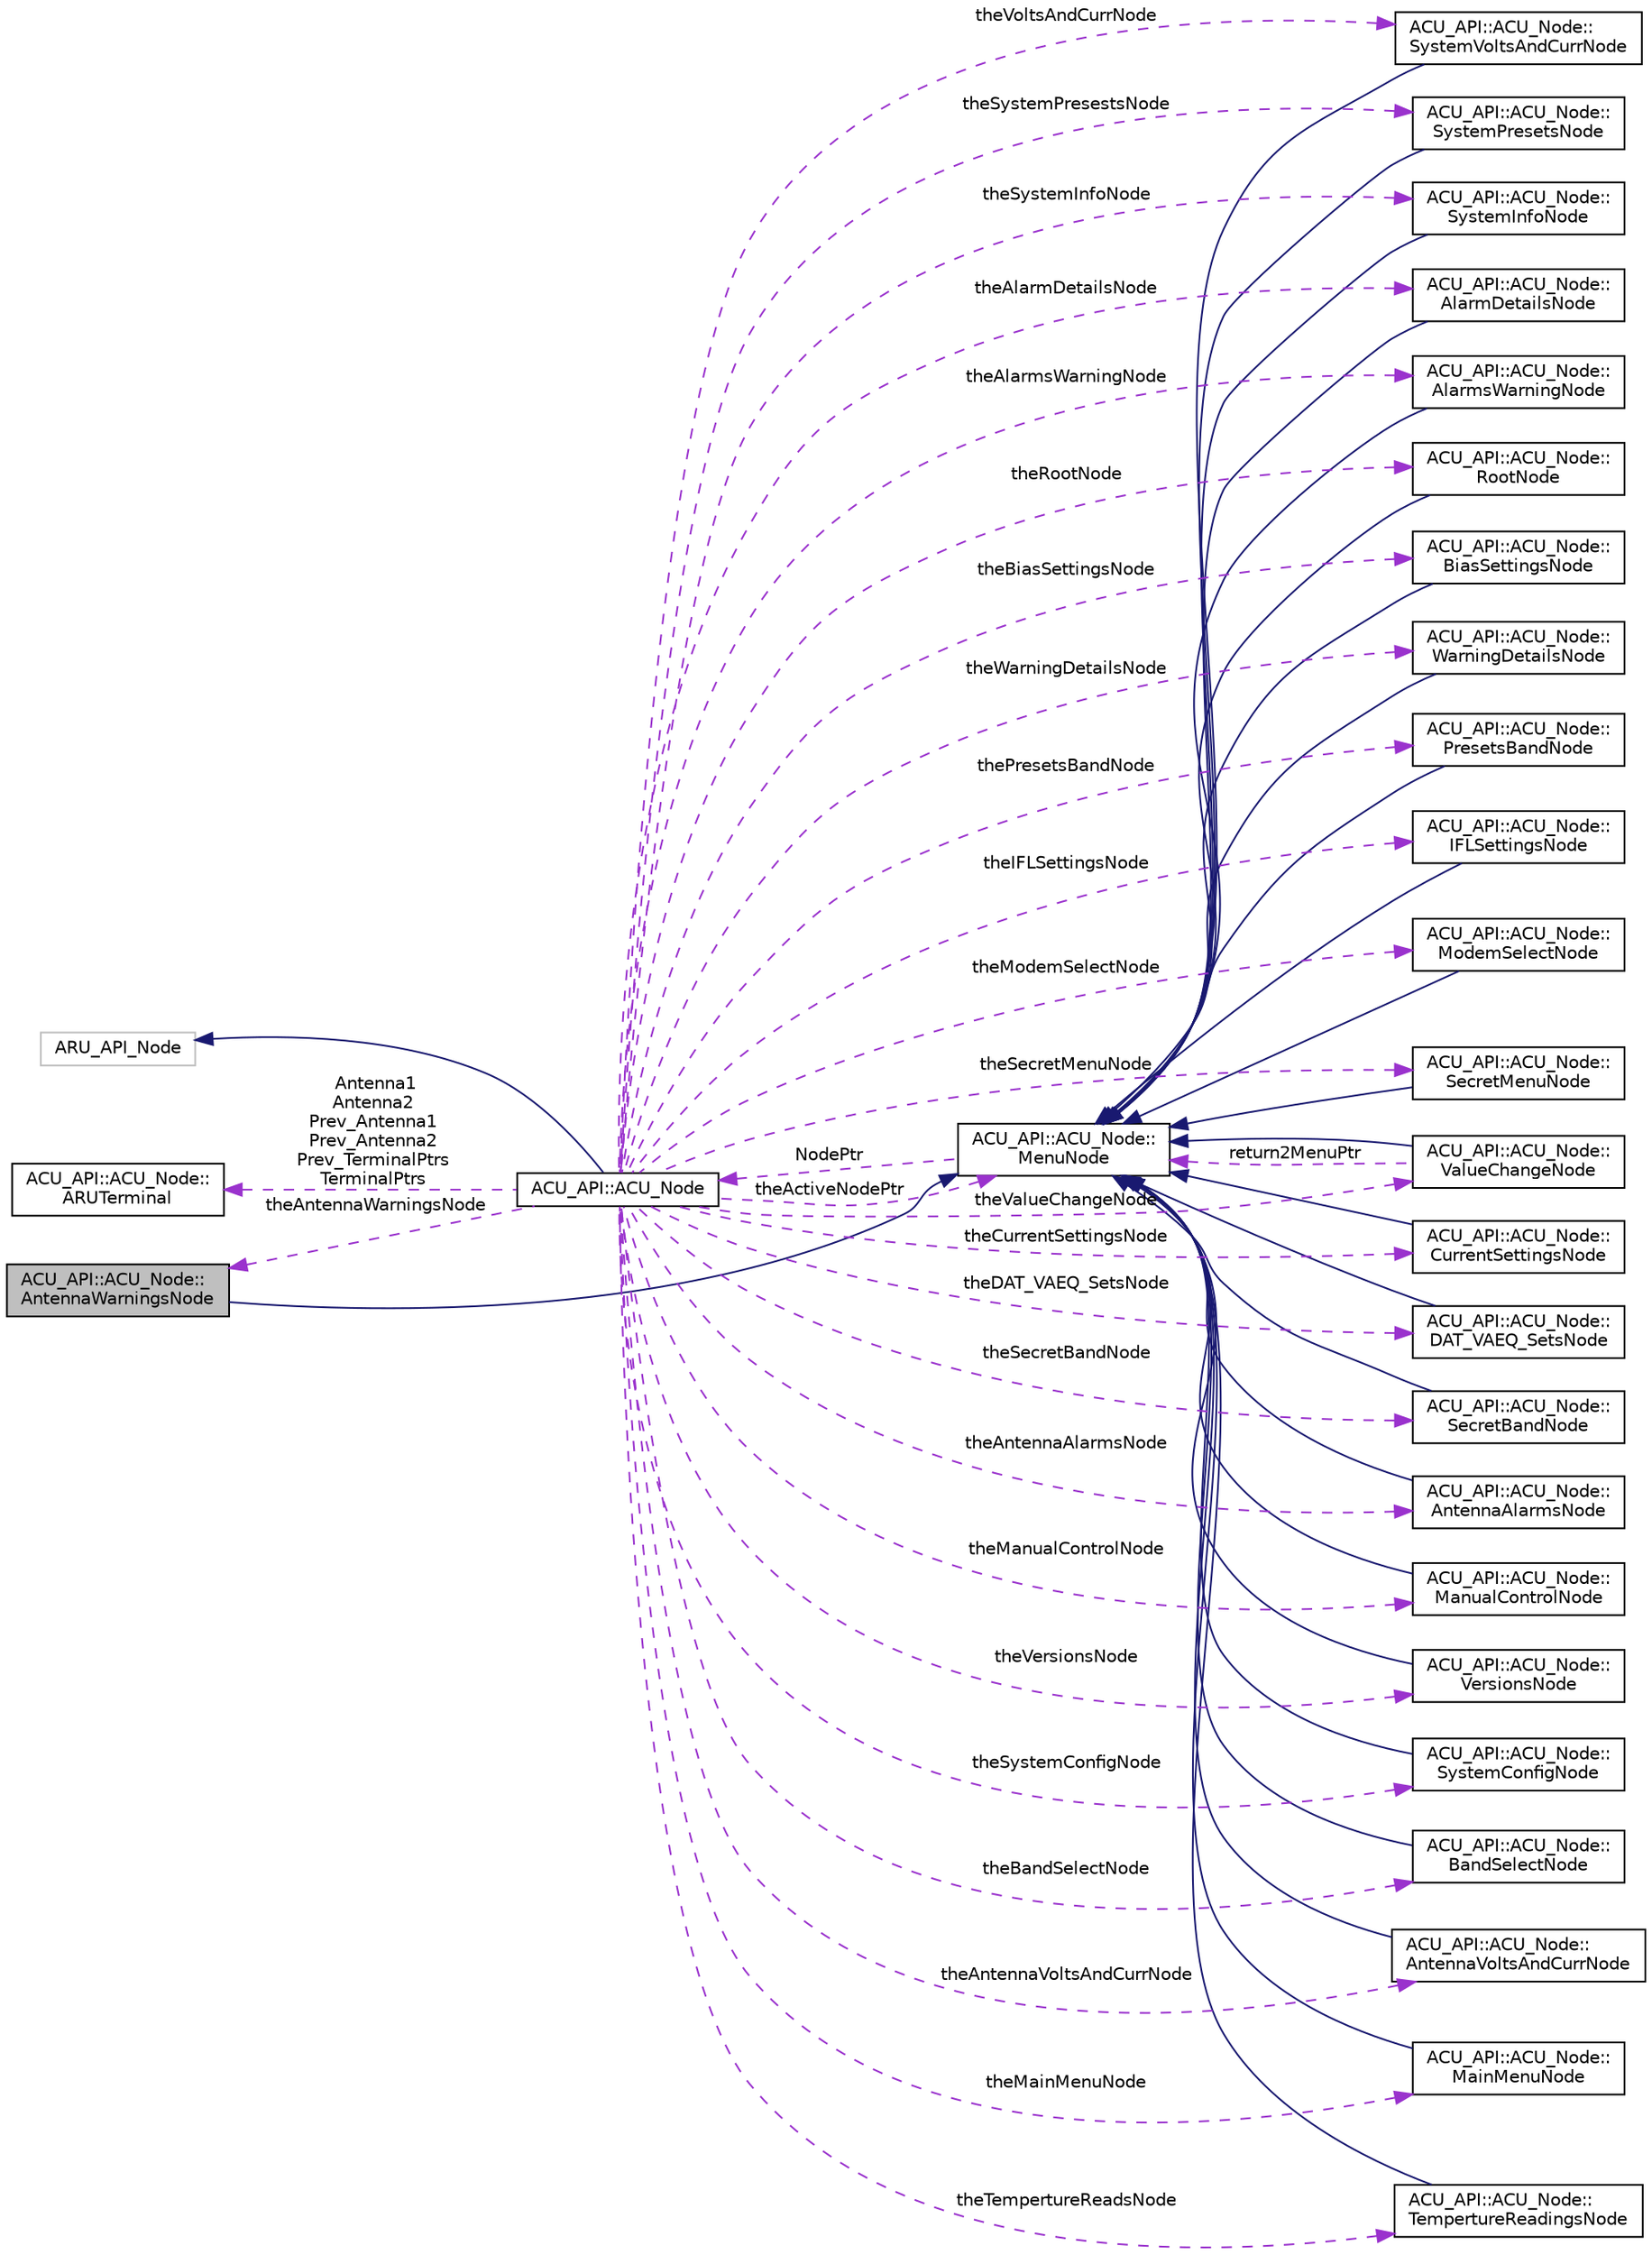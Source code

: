 digraph "ACU_API::ACU_Node::AntennaWarningsNode"
{
 // LATEX_PDF_SIZE
  edge [fontname="Helvetica",fontsize="10",labelfontname="Helvetica",labelfontsize="10"];
  node [fontname="Helvetica",fontsize="10",shape=record];
  rankdir="LR";
  Node1 [label="ACU_API::ACU_Node::\lAntennaWarningsNode",height=0.2,width=0.4,color="black", fillcolor="grey75", style="filled", fontcolor="black",tooltip=" "];
  Node2 -> Node1 [dir="back",color="midnightblue",fontsize="10",style="solid",fontname="Helvetica"];
  Node2 [label="ACU_API::ACU_Node::\lMenuNode",height=0.2,width=0.4,color="black", fillcolor="white", style="filled",URL="$class_a_c_u___a_p_i_1_1_a_c_u___node_1_1_menu_node.html",tooltip=" "];
  Node3 -> Node2 [dir="back",color="darkorchid3",fontsize="10",style="dashed",label=" NodePtr" ,fontname="Helvetica"];
  Node3 [label="ACU_API::ACU_Node",height=0.2,width=0.4,color="black", fillcolor="white", style="filled",URL="$class_a_c_u___a_p_i_1_1_a_c_u___node.html",tooltip="Abstract Base of the ACU PCB within the ARU."];
  Node4 -> Node3 [dir="back",color="midnightblue",fontsize="10",style="solid",fontname="Helvetica"];
  Node4 [label="ARU_API_Node",height=0.2,width=0.4,color="grey75", fillcolor="white", style="filled",tooltip=" "];
  Node5 -> Node3 [dir="back",color="darkorchid3",fontsize="10",style="dashed",label=" theBiasSettingsNode" ,fontname="Helvetica"];
  Node5 [label="ACU_API::ACU_Node::\lBiasSettingsNode",height=0.2,width=0.4,color="black", fillcolor="white", style="filled",URL="$class_a_c_u___a_p_i_1_1_a_c_u___node_1_1_bias_settings_node.html",tooltip=" "];
  Node2 -> Node5 [dir="back",color="midnightblue",fontsize="10",style="solid",fontname="Helvetica"];
  Node6 -> Node3 [dir="back",color="darkorchid3",fontsize="10",style="dashed",label=" theModemSelectNode" ,fontname="Helvetica"];
  Node6 [label="ACU_API::ACU_Node::\lModemSelectNode",height=0.2,width=0.4,color="black", fillcolor="white", style="filled",URL="$class_a_c_u___a_p_i_1_1_a_c_u___node_1_1_modem_select_node.html",tooltip=" "];
  Node2 -> Node6 [dir="back",color="midnightblue",fontsize="10",style="solid",fontname="Helvetica"];
  Node7 -> Node3 [dir="back",color="darkorchid3",fontsize="10",style="dashed",label=" theAlarmDetailsNode" ,fontname="Helvetica"];
  Node7 [label="ACU_API::ACU_Node::\lAlarmDetailsNode",height=0.2,width=0.4,color="black", fillcolor="white", style="filled",URL="$class_a_c_u___a_p_i_1_1_a_c_u___node_1_1_alarm_details_node.html",tooltip=" "];
  Node2 -> Node7 [dir="back",color="midnightblue",fontsize="10",style="solid",fontname="Helvetica"];
  Node8 -> Node3 [dir="back",color="darkorchid3",fontsize="10",style="dashed",label=" theIFLSettingsNode" ,fontname="Helvetica"];
  Node8 [label="ACU_API::ACU_Node::\lIFLSettingsNode",height=0.2,width=0.4,color="black", fillcolor="white", style="filled",URL="$class_a_c_u___a_p_i_1_1_a_c_u___node_1_1_i_f_l_settings_node.html",tooltip=" "];
  Node2 -> Node8 [dir="back",color="midnightblue",fontsize="10",style="solid",fontname="Helvetica"];
  Node9 -> Node3 [dir="back",color="darkorchid3",fontsize="10",style="dashed",label=" theSecretMenuNode" ,fontname="Helvetica"];
  Node9 [label="ACU_API::ACU_Node::\lSecretMenuNode",height=0.2,width=0.4,color="black", fillcolor="white", style="filled",URL="$class_a_c_u___a_p_i_1_1_a_c_u___node_1_1_secret_menu_node.html",tooltip=" "];
  Node2 -> Node9 [dir="back",color="midnightblue",fontsize="10",style="solid",fontname="Helvetica"];
  Node10 -> Node3 [dir="back",color="darkorchid3",fontsize="10",style="dashed",label=" theDAT_VAEQ_SetsNode" ,fontname="Helvetica"];
  Node10 [label="ACU_API::ACU_Node::\lDAT_VAEQ_SetsNode",height=0.2,width=0.4,color="black", fillcolor="white", style="filled",URL="$class_a_c_u___a_p_i_1_1_a_c_u___node_1_1_d_a_t___v_a_e_q___sets_node.html",tooltip=" "];
  Node2 -> Node10 [dir="back",color="midnightblue",fontsize="10",style="solid",fontname="Helvetica"];
  Node11 -> Node3 [dir="back",color="darkorchid3",fontsize="10",style="dashed",label=" theCurrentSettingsNode" ,fontname="Helvetica"];
  Node11 [label="ACU_API::ACU_Node::\lCurrentSettingsNode",height=0.2,width=0.4,color="black", fillcolor="white", style="filled",URL="$class_a_c_u___a_p_i_1_1_a_c_u___node_1_1_current_settings_node.html",tooltip=" "];
  Node2 -> Node11 [dir="back",color="midnightblue",fontsize="10",style="solid",fontname="Helvetica"];
  Node12 -> Node3 [dir="back",color="darkorchid3",fontsize="10",style="dashed",label=" theVoltsAndCurrNode" ,fontname="Helvetica"];
  Node12 [label="ACU_API::ACU_Node::\lSystemVoltsAndCurrNode",height=0.2,width=0.4,color="black", fillcolor="white", style="filled",URL="$class_a_c_u___a_p_i_1_1_a_c_u___node_1_1_system_volts_and_curr_node.html",tooltip=" "];
  Node2 -> Node12 [dir="back",color="midnightblue",fontsize="10",style="solid",fontname="Helvetica"];
  Node13 -> Node3 [dir="back",color="darkorchid3",fontsize="10",style="dashed",label=" theAlarmsWarningNode" ,fontname="Helvetica"];
  Node13 [label="ACU_API::ACU_Node::\lAlarmsWarningNode",height=0.2,width=0.4,color="black", fillcolor="white", style="filled",URL="$class_a_c_u___a_p_i_1_1_a_c_u___node_1_1_alarms_warning_node.html",tooltip=" "];
  Node2 -> Node13 [dir="back",color="midnightblue",fontsize="10",style="solid",fontname="Helvetica"];
  Node1 -> Node3 [dir="back",color="darkorchid3",fontsize="10",style="dashed",label=" theAntennaWarningsNode" ,fontname="Helvetica"];
  Node14 -> Node3 [dir="back",color="darkorchid3",fontsize="10",style="dashed",label=" thePresetsBandNode" ,fontname="Helvetica"];
  Node14 [label="ACU_API::ACU_Node::\lPresetsBandNode",height=0.2,width=0.4,color="black", fillcolor="white", style="filled",URL="$class_a_c_u___a_p_i_1_1_a_c_u___node_1_1_presets_band_node.html",tooltip=" "];
  Node2 -> Node14 [dir="back",color="midnightblue",fontsize="10",style="solid",fontname="Helvetica"];
  Node15 -> Node3 [dir="back",color="darkorchid3",fontsize="10",style="dashed",label=" theSystemInfoNode" ,fontname="Helvetica"];
  Node15 [label="ACU_API::ACU_Node::\lSystemInfoNode",height=0.2,width=0.4,color="black", fillcolor="white", style="filled",URL="$class_a_c_u___a_p_i_1_1_a_c_u___node_1_1_system_info_node.html",tooltip=" "];
  Node2 -> Node15 [dir="back",color="midnightblue",fontsize="10",style="solid",fontname="Helvetica"];
  Node16 -> Node3 [dir="back",color="darkorchid3",fontsize="10",style="dashed",label=" theValueChangeNode" ,fontname="Helvetica"];
  Node16 [label="ACU_API::ACU_Node::\lValueChangeNode",height=0.2,width=0.4,color="black", fillcolor="white", style="filled",URL="$class_a_c_u___a_p_i_1_1_a_c_u___node_1_1_value_change_node.html",tooltip=" "];
  Node2 -> Node16 [dir="back",color="midnightblue",fontsize="10",style="solid",fontname="Helvetica"];
  Node2 -> Node16 [dir="back",color="darkorchid3",fontsize="10",style="dashed",label=" return2MenuPtr" ,fontname="Helvetica"];
  Node17 -> Node3 [dir="back",color="darkorchid3",fontsize="10",style="dashed",label=" theSecretBandNode" ,fontname="Helvetica"];
  Node17 [label="ACU_API::ACU_Node::\lSecretBandNode",height=0.2,width=0.4,color="black", fillcolor="white", style="filled",URL="$class_a_c_u___a_p_i_1_1_a_c_u___node_1_1_secret_band_node.html",tooltip=" "];
  Node2 -> Node17 [dir="back",color="midnightblue",fontsize="10",style="solid",fontname="Helvetica"];
  Node18 -> Node3 [dir="back",color="darkorchid3",fontsize="10",style="dashed",label=" theManualControlNode" ,fontname="Helvetica"];
  Node18 [label="ACU_API::ACU_Node::\lManualControlNode",height=0.2,width=0.4,color="black", fillcolor="white", style="filled",URL="$class_a_c_u___a_p_i_1_1_a_c_u___node_1_1_manual_control_node.html",tooltip=" "];
  Node2 -> Node18 [dir="back",color="midnightblue",fontsize="10",style="solid",fontname="Helvetica"];
  Node19 -> Node3 [dir="back",color="darkorchid3",fontsize="10",style="dashed",label=" theSystemPresestsNode" ,fontname="Helvetica"];
  Node19 [label="ACU_API::ACU_Node::\lSystemPresetsNode",height=0.2,width=0.4,color="black", fillcolor="white", style="filled",URL="$class_a_c_u___a_p_i_1_1_a_c_u___node_1_1_system_presets_node.html",tooltip=" "];
  Node2 -> Node19 [dir="back",color="midnightblue",fontsize="10",style="solid",fontname="Helvetica"];
  Node20 -> Node3 [dir="back",color="darkorchid3",fontsize="10",style="dashed",label=" theSystemConfigNode" ,fontname="Helvetica"];
  Node20 [label="ACU_API::ACU_Node::\lSystemConfigNode",height=0.2,width=0.4,color="black", fillcolor="white", style="filled",URL="$class_a_c_u___a_p_i_1_1_a_c_u___node_1_1_system_config_node.html",tooltip=" "];
  Node2 -> Node20 [dir="back",color="midnightblue",fontsize="10",style="solid",fontname="Helvetica"];
  Node21 -> Node3 [dir="back",color="darkorchid3",fontsize="10",style="dashed",label=" theBandSelectNode" ,fontname="Helvetica"];
  Node21 [label="ACU_API::ACU_Node::\lBandSelectNode",height=0.2,width=0.4,color="black", fillcolor="white", style="filled",URL="$class_a_c_u___a_p_i_1_1_a_c_u___node_1_1_band_select_node.html",tooltip=" "];
  Node2 -> Node21 [dir="back",color="midnightblue",fontsize="10",style="solid",fontname="Helvetica"];
  Node22 -> Node3 [dir="back",color="darkorchid3",fontsize="10",style="dashed",label=" theAntennaVoltsAndCurrNode" ,fontname="Helvetica"];
  Node22 [label="ACU_API::ACU_Node::\lAntennaVoltsAndCurrNode",height=0.2,width=0.4,color="black", fillcolor="white", style="filled",URL="$class_a_c_u___a_p_i_1_1_a_c_u___node_1_1_antenna_volts_and_curr_node.html",tooltip=" "];
  Node2 -> Node22 [dir="back",color="midnightblue",fontsize="10",style="solid",fontname="Helvetica"];
  Node23 -> Node3 [dir="back",color="darkorchid3",fontsize="10",style="dashed",label=" theTempertureReadsNode" ,fontname="Helvetica"];
  Node23 [label="ACU_API::ACU_Node::\lTempertureReadingsNode",height=0.2,width=0.4,color="black", fillcolor="white", style="filled",URL="$class_a_c_u___a_p_i_1_1_a_c_u___node_1_1_temperture_readings_node.html",tooltip=" "];
  Node2 -> Node23 [dir="back",color="midnightblue",fontsize="10",style="solid",fontname="Helvetica"];
  Node24 -> Node3 [dir="back",color="darkorchid3",fontsize="10",style="dashed",label=" theRootNode" ,fontname="Helvetica"];
  Node24 [label="ACU_API::ACU_Node::\lRootNode",height=0.2,width=0.4,color="black", fillcolor="white", style="filled",URL="$class_a_c_u___a_p_i_1_1_a_c_u___node_1_1_root_node.html",tooltip=" "];
  Node2 -> Node24 [dir="back",color="midnightblue",fontsize="10",style="solid",fontname="Helvetica"];
  Node2 -> Node3 [dir="back",color="darkorchid3",fontsize="10",style="dashed",label=" theActiveNodePtr" ,fontname="Helvetica"];
  Node25 -> Node3 [dir="back",color="darkorchid3",fontsize="10",style="dashed",label=" theMainMenuNode" ,fontname="Helvetica"];
  Node25 [label="ACU_API::ACU_Node::\lMainMenuNode",height=0.2,width=0.4,color="black", fillcolor="white", style="filled",URL="$class_a_c_u___a_p_i_1_1_a_c_u___node_1_1_main_menu_node.html",tooltip=" "];
  Node2 -> Node25 [dir="back",color="midnightblue",fontsize="10",style="solid",fontname="Helvetica"];
  Node26 -> Node3 [dir="back",color="darkorchid3",fontsize="10",style="dashed",label=" Antenna1\nAntenna2\nPrev_Antenna1\nPrev_Antenna2\nPrev_TerminalPtrs\nTerminalPtrs" ,fontname="Helvetica"];
  Node26 [label="ACU_API::ACU_Node::\lARUTerminal",height=0.2,width=0.4,color="black", fillcolor="white", style="filled",URL="$class_a_c_u___a_p_i_1_1_a_c_u___node_1_1_a_r_u_terminal.html",tooltip=" "];
  Node27 -> Node3 [dir="back",color="darkorchid3",fontsize="10",style="dashed",label=" theAntennaAlarmsNode" ,fontname="Helvetica"];
  Node27 [label="ACU_API::ACU_Node::\lAntennaAlarmsNode",height=0.2,width=0.4,color="black", fillcolor="white", style="filled",URL="$class_a_c_u___a_p_i_1_1_a_c_u___node_1_1_antenna_alarms_node.html",tooltip=" "];
  Node2 -> Node27 [dir="back",color="midnightblue",fontsize="10",style="solid",fontname="Helvetica"];
  Node28 -> Node3 [dir="back",color="darkorchid3",fontsize="10",style="dashed",label=" theVersionsNode" ,fontname="Helvetica"];
  Node28 [label="ACU_API::ACU_Node::\lVersionsNode",height=0.2,width=0.4,color="black", fillcolor="white", style="filled",URL="$class_a_c_u___a_p_i_1_1_a_c_u___node_1_1_versions_node.html",tooltip=" "];
  Node2 -> Node28 [dir="back",color="midnightblue",fontsize="10",style="solid",fontname="Helvetica"];
  Node29 -> Node3 [dir="back",color="darkorchid3",fontsize="10",style="dashed",label=" theWarningDetailsNode" ,fontname="Helvetica"];
  Node29 [label="ACU_API::ACU_Node::\lWarningDetailsNode",height=0.2,width=0.4,color="black", fillcolor="white", style="filled",URL="$class_a_c_u___a_p_i_1_1_a_c_u___node_1_1_warning_details_node.html",tooltip=" "];
  Node2 -> Node29 [dir="back",color="midnightblue",fontsize="10",style="solid",fontname="Helvetica"];
}

